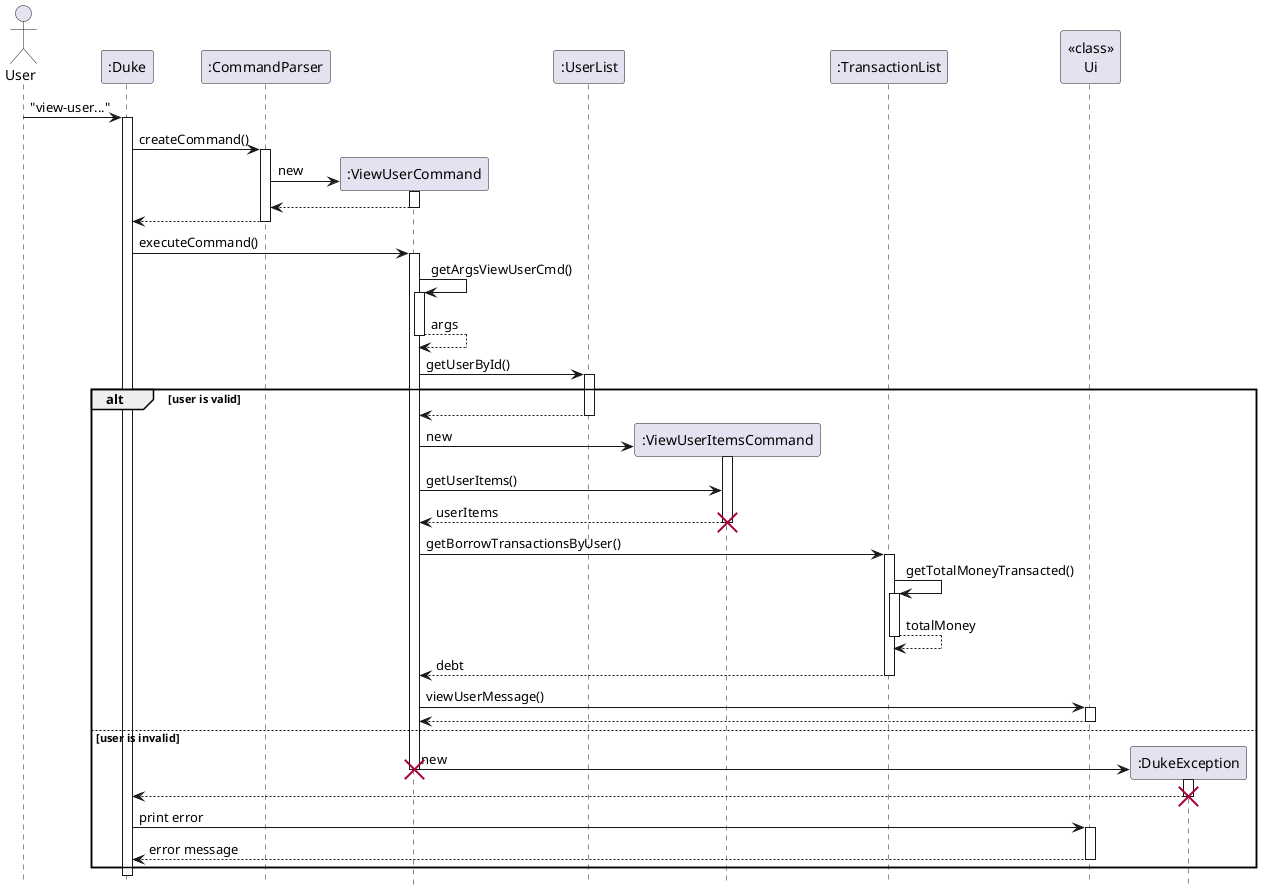 @startuml
hide footbox

Actor User
"User" -> ":Duke": "view-user..."
activate ":Duke"
":Duke" -> ":CommandParser": createCommand()
activate ":CommandParser"
":CommandParser" -> ":ViewUserCommand"**: new
activate ":ViewUserCommand"
return
":CommandParser" --> ":Duke"
deactivate

":Duke" -> ":ViewUserCommand" : executeCommand()
activate ":ViewUserCommand"
":ViewUserCommand" -> ":ViewUserCommand": getArgsViewUserCmd()
activate ":ViewUserCommand"
return args
    ":ViewUserCommand" -> ":UserList": getUserById()
    activate ":UserList"
alt user is valid
    ":UserList" --> ":ViewUserCommand":
    deactivate ":UserList"
    ":ViewUserCommand" -> ":ViewUserItemsCommand"**:new
    activate ":ViewUserItemsCommand"
    ":ViewUserCommand" -> ":ViewUserItemsCommand":getUserItems()
    return userItems
    destroy ":ViewUserItemsCommand"
    ":ViewUserCommand" -> ":TransactionList": getBorrowTransactionsByUser()
    activate ":TransactionList"
    ":TransactionList" -> ":TransactionList": getTotalMoneyTransacted()
    activate ":TransactionList"
    return totalMoney
    return debt
    ":ViewUserCommand" -> "<<class>>\nUi": viewUserMessage()
    activate "<<class>>\nUi"
    return
    deactivate "<<class>>\nUi"
    deactivate ":UserList"
else user is invalid
    ":ViewUserCommand" -> ":DukeException"** : new
    destroy ":ViewUserCommand"
    activate ":DukeException"
    ":DukeException" --> ":Duke"
    destroy ":DukeException"
    ":Duke" -> "<<class>>\nUi" : print error
    activate "<<class>>\nUi"
    "<<class>>\nUi" --> ":Duke" : error message
    deactivate "<<class>>\nUi"
end
deactivate ":ViewUserCommand"

@enduml